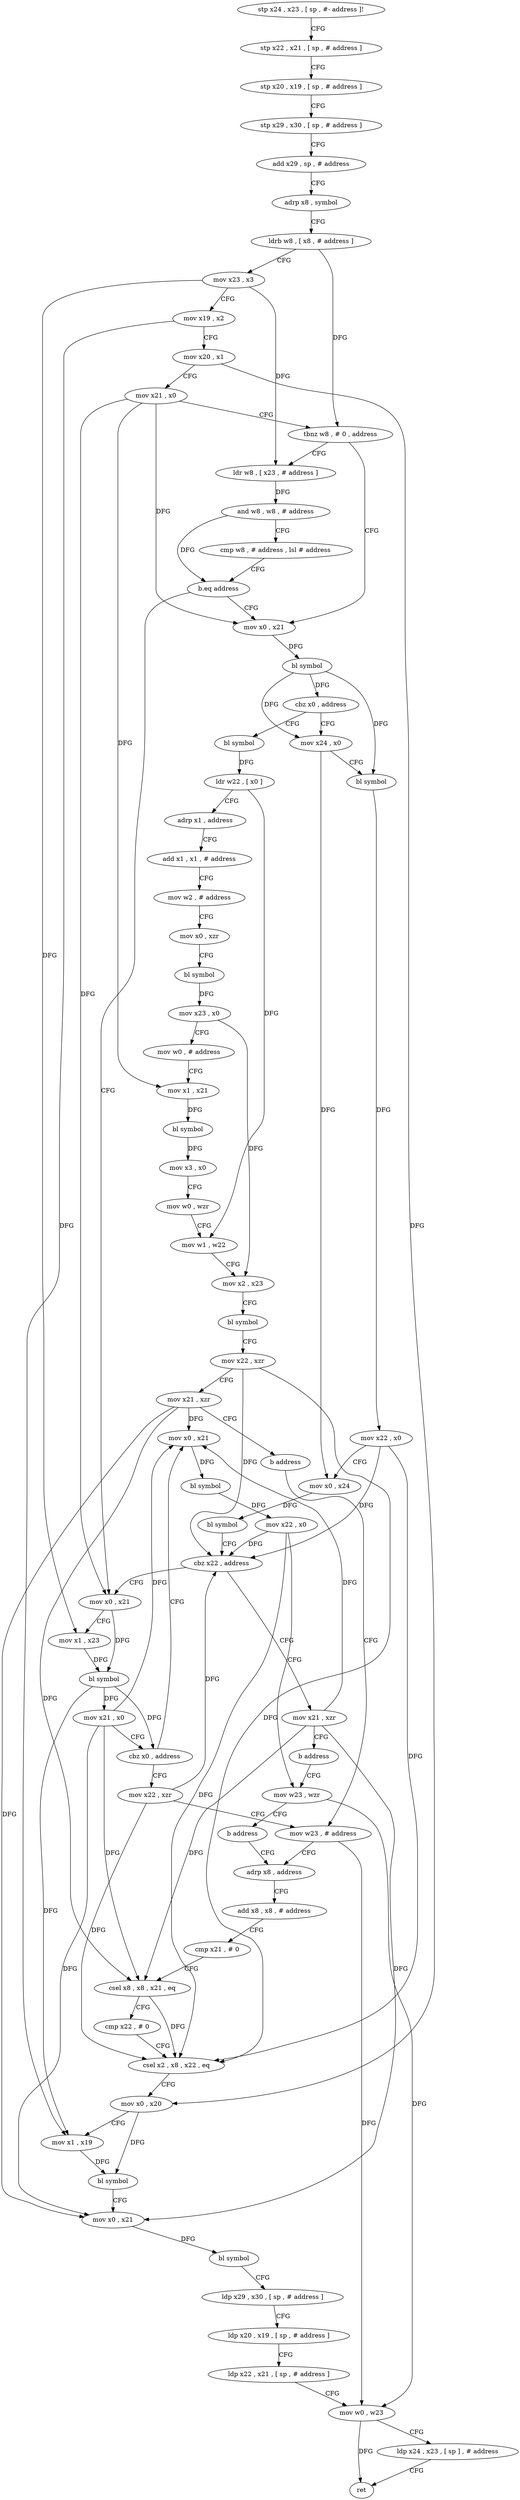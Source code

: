 digraph "func" {
"4208692" [label = "stp x24 , x23 , [ sp , #- address ]!" ]
"4208696" [label = "stp x22 , x21 , [ sp , # address ]" ]
"4208700" [label = "stp x20 , x19 , [ sp , # address ]" ]
"4208704" [label = "stp x29 , x30 , [ sp , # address ]" ]
"4208708" [label = "add x29 , sp , # address" ]
"4208712" [label = "adrp x8 , symbol" ]
"4208716" [label = "ldrb w8 , [ x8 , # address ]" ]
"4208720" [label = "mov x23 , x3" ]
"4208724" [label = "mov x19 , x2" ]
"4208728" [label = "mov x20 , x1" ]
"4208732" [label = "mov x21 , x0" ]
"4208736" [label = "tbnz w8 , # 0 , address" ]
"4208756" [label = "mov x0 , x21" ]
"4208740" [label = "ldr w8 , [ x23 , # address ]" ]
"4208760" [label = "bl symbol" ]
"4208764" [label = "cbz x0 , address" ]
"4208840" [label = "bl symbol" ]
"4208768" [label = "mov x24 , x0" ]
"4208744" [label = "and w8 , w8 , # address" ]
"4208748" [label = "cmp w8 , # address , lsl # address" ]
"4208752" [label = "b.eq address" ]
"4208800" [label = "mov x0 , x21" ]
"4208844" [label = "ldr w22 , [ x0 ]" ]
"4208848" [label = "adrp x1 , address" ]
"4208852" [label = "add x1 , x1 , # address" ]
"4208856" [label = "mov w2 , # address" ]
"4208860" [label = "mov x0 , xzr" ]
"4208864" [label = "bl symbol" ]
"4208868" [label = "mov x23 , x0" ]
"4208872" [label = "mov w0 , # address" ]
"4208876" [label = "mov x1 , x21" ]
"4208880" [label = "bl symbol" ]
"4208884" [label = "mov x3 , x0" ]
"4208888" [label = "mov w0 , wzr" ]
"4208892" [label = "mov w1 , w22" ]
"4208896" [label = "mov x2 , x23" ]
"4208900" [label = "bl symbol" ]
"4208904" [label = "mov x22 , xzr" ]
"4208908" [label = "mov x21 , xzr" ]
"4208912" [label = "b address" ]
"4208920" [label = "mov w23 , # address" ]
"4208772" [label = "bl symbol" ]
"4208776" [label = "mov x22 , x0" ]
"4208780" [label = "mov x0 , x24" ]
"4208784" [label = "bl symbol" ]
"4208788" [label = "cbz x22 , address" ]
"4208792" [label = "mov x21 , xzr" ]
"4208804" [label = "mov x1 , x23" ]
"4208808" [label = "bl symbol" ]
"4208812" [label = "mov x21 , x0" ]
"4208816" [label = "cbz x0 , address" ]
"4208916" [label = "mov x22 , xzr" ]
"4208820" [label = "mov x0 , x21" ]
"4208924" [label = "adrp x8 , address" ]
"4208796" [label = "b address" ]
"4208832" [label = "mov w23 , wzr" ]
"4208824" [label = "bl symbol" ]
"4208828" [label = "mov x22 , x0" ]
"4208836" [label = "b address" ]
"4208928" [label = "add x8 , x8 , # address" ]
"4208932" [label = "cmp x21 , # 0" ]
"4208936" [label = "csel x8 , x8 , x21 , eq" ]
"4208940" [label = "cmp x22 , # 0" ]
"4208944" [label = "csel x2 , x8 , x22 , eq" ]
"4208948" [label = "mov x0 , x20" ]
"4208952" [label = "mov x1 , x19" ]
"4208956" [label = "bl symbol" ]
"4208960" [label = "mov x0 , x21" ]
"4208964" [label = "bl symbol" ]
"4208968" [label = "ldp x29 , x30 , [ sp , # address ]" ]
"4208972" [label = "ldp x20 , x19 , [ sp , # address ]" ]
"4208976" [label = "ldp x22 , x21 , [ sp , # address ]" ]
"4208980" [label = "mov w0 , w23" ]
"4208984" [label = "ldp x24 , x23 , [ sp ] , # address" ]
"4208988" [label = "ret" ]
"4208692" -> "4208696" [ label = "CFG" ]
"4208696" -> "4208700" [ label = "CFG" ]
"4208700" -> "4208704" [ label = "CFG" ]
"4208704" -> "4208708" [ label = "CFG" ]
"4208708" -> "4208712" [ label = "CFG" ]
"4208712" -> "4208716" [ label = "CFG" ]
"4208716" -> "4208720" [ label = "CFG" ]
"4208716" -> "4208736" [ label = "DFG" ]
"4208720" -> "4208724" [ label = "CFG" ]
"4208720" -> "4208740" [ label = "DFG" ]
"4208720" -> "4208804" [ label = "DFG" ]
"4208724" -> "4208728" [ label = "CFG" ]
"4208724" -> "4208952" [ label = "DFG" ]
"4208728" -> "4208732" [ label = "CFG" ]
"4208728" -> "4208948" [ label = "DFG" ]
"4208732" -> "4208736" [ label = "CFG" ]
"4208732" -> "4208756" [ label = "DFG" ]
"4208732" -> "4208876" [ label = "DFG" ]
"4208732" -> "4208800" [ label = "DFG" ]
"4208736" -> "4208756" [ label = "CFG" ]
"4208736" -> "4208740" [ label = "CFG" ]
"4208756" -> "4208760" [ label = "DFG" ]
"4208740" -> "4208744" [ label = "DFG" ]
"4208760" -> "4208764" [ label = "DFG" ]
"4208760" -> "4208768" [ label = "DFG" ]
"4208760" -> "4208772" [ label = "DFG" ]
"4208764" -> "4208840" [ label = "CFG" ]
"4208764" -> "4208768" [ label = "CFG" ]
"4208840" -> "4208844" [ label = "DFG" ]
"4208768" -> "4208772" [ label = "CFG" ]
"4208768" -> "4208780" [ label = "DFG" ]
"4208744" -> "4208748" [ label = "CFG" ]
"4208744" -> "4208752" [ label = "DFG" ]
"4208748" -> "4208752" [ label = "CFG" ]
"4208752" -> "4208800" [ label = "CFG" ]
"4208752" -> "4208756" [ label = "CFG" ]
"4208800" -> "4208804" [ label = "CFG" ]
"4208800" -> "4208808" [ label = "DFG" ]
"4208844" -> "4208848" [ label = "CFG" ]
"4208844" -> "4208892" [ label = "DFG" ]
"4208848" -> "4208852" [ label = "CFG" ]
"4208852" -> "4208856" [ label = "CFG" ]
"4208856" -> "4208860" [ label = "CFG" ]
"4208860" -> "4208864" [ label = "CFG" ]
"4208864" -> "4208868" [ label = "DFG" ]
"4208868" -> "4208872" [ label = "CFG" ]
"4208868" -> "4208896" [ label = "DFG" ]
"4208872" -> "4208876" [ label = "CFG" ]
"4208876" -> "4208880" [ label = "DFG" ]
"4208880" -> "4208884" [ label = "DFG" ]
"4208884" -> "4208888" [ label = "CFG" ]
"4208888" -> "4208892" [ label = "CFG" ]
"4208892" -> "4208896" [ label = "CFG" ]
"4208896" -> "4208900" [ label = "CFG" ]
"4208900" -> "4208904" [ label = "CFG" ]
"4208904" -> "4208908" [ label = "CFG" ]
"4208904" -> "4208788" [ label = "DFG" ]
"4208904" -> "4208944" [ label = "DFG" ]
"4208908" -> "4208912" [ label = "CFG" ]
"4208908" -> "4208820" [ label = "DFG" ]
"4208908" -> "4208936" [ label = "DFG" ]
"4208908" -> "4208960" [ label = "DFG" ]
"4208912" -> "4208920" [ label = "CFG" ]
"4208920" -> "4208924" [ label = "CFG" ]
"4208920" -> "4208980" [ label = "DFG" ]
"4208772" -> "4208776" [ label = "DFG" ]
"4208776" -> "4208780" [ label = "CFG" ]
"4208776" -> "4208788" [ label = "DFG" ]
"4208776" -> "4208944" [ label = "DFG" ]
"4208780" -> "4208784" [ label = "DFG" ]
"4208784" -> "4208788" [ label = "CFG" ]
"4208788" -> "4208800" [ label = "CFG" ]
"4208788" -> "4208792" [ label = "CFG" ]
"4208792" -> "4208796" [ label = "CFG" ]
"4208792" -> "4208820" [ label = "DFG" ]
"4208792" -> "4208936" [ label = "DFG" ]
"4208792" -> "4208960" [ label = "DFG" ]
"4208804" -> "4208808" [ label = "DFG" ]
"4208808" -> "4208812" [ label = "DFG" ]
"4208808" -> "4208816" [ label = "DFG" ]
"4208808" -> "4208952" [ label = "DFG" ]
"4208812" -> "4208816" [ label = "CFG" ]
"4208812" -> "4208820" [ label = "DFG" ]
"4208812" -> "4208936" [ label = "DFG" ]
"4208812" -> "4208960" [ label = "DFG" ]
"4208816" -> "4208916" [ label = "CFG" ]
"4208816" -> "4208820" [ label = "CFG" ]
"4208916" -> "4208920" [ label = "CFG" ]
"4208916" -> "4208788" [ label = "DFG" ]
"4208916" -> "4208944" [ label = "DFG" ]
"4208820" -> "4208824" [ label = "DFG" ]
"4208924" -> "4208928" [ label = "CFG" ]
"4208796" -> "4208832" [ label = "CFG" ]
"4208832" -> "4208836" [ label = "CFG" ]
"4208832" -> "4208980" [ label = "DFG" ]
"4208824" -> "4208828" [ label = "DFG" ]
"4208828" -> "4208832" [ label = "CFG" ]
"4208828" -> "4208788" [ label = "DFG" ]
"4208828" -> "4208944" [ label = "DFG" ]
"4208836" -> "4208924" [ label = "CFG" ]
"4208928" -> "4208932" [ label = "CFG" ]
"4208932" -> "4208936" [ label = "CFG" ]
"4208936" -> "4208940" [ label = "CFG" ]
"4208936" -> "4208944" [ label = "DFG" ]
"4208940" -> "4208944" [ label = "CFG" ]
"4208944" -> "4208948" [ label = "CFG" ]
"4208948" -> "4208952" [ label = "CFG" ]
"4208948" -> "4208956" [ label = "DFG" ]
"4208952" -> "4208956" [ label = "DFG" ]
"4208956" -> "4208960" [ label = "CFG" ]
"4208960" -> "4208964" [ label = "DFG" ]
"4208964" -> "4208968" [ label = "CFG" ]
"4208968" -> "4208972" [ label = "CFG" ]
"4208972" -> "4208976" [ label = "CFG" ]
"4208976" -> "4208980" [ label = "CFG" ]
"4208980" -> "4208984" [ label = "CFG" ]
"4208980" -> "4208988" [ label = "DFG" ]
"4208984" -> "4208988" [ label = "CFG" ]
}
